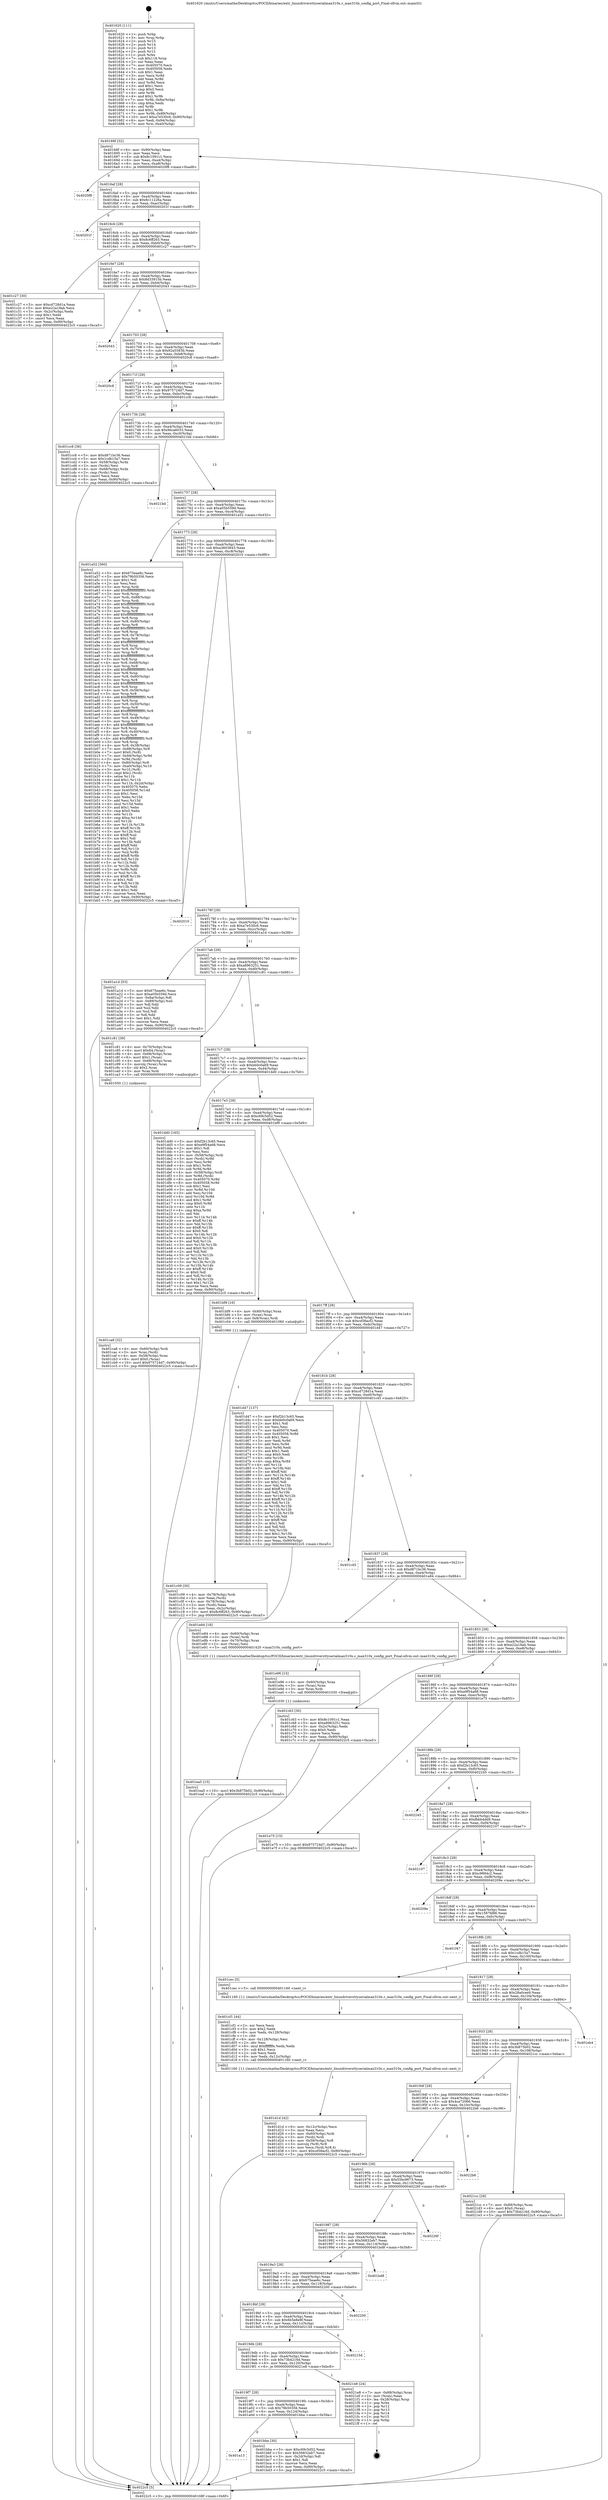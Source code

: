 digraph "0x401620" {
  label = "0x401620 (/mnt/c/Users/mathe/Desktop/tcc/POCII/binaries/extr_linuxdriversttyserialmax310x.c_max310x_config_port_Final-ollvm.out::main(0))"
  labelloc = "t"
  node[shape=record]

  Entry [label="",width=0.3,height=0.3,shape=circle,fillcolor=black,style=filled]
  "0x40168f" [label="{
     0x40168f [32]\l
     | [instrs]\l
     &nbsp;&nbsp;0x40168f \<+6\>: mov -0x90(%rbp),%eax\l
     &nbsp;&nbsp;0x401695 \<+2\>: mov %eax,%ecx\l
     &nbsp;&nbsp;0x401697 \<+6\>: sub $0x8c1091c1,%ecx\l
     &nbsp;&nbsp;0x40169d \<+6\>: mov %eax,-0xa4(%rbp)\l
     &nbsp;&nbsp;0x4016a3 \<+6\>: mov %ecx,-0xa8(%rbp)\l
     &nbsp;&nbsp;0x4016a9 \<+6\>: je 00000000004020f8 \<main+0xad8\>\l
  }"]
  "0x4020f8" [label="{
     0x4020f8\l
  }", style=dashed]
  "0x4016af" [label="{
     0x4016af [28]\l
     | [instrs]\l
     &nbsp;&nbsp;0x4016af \<+5\>: jmp 00000000004016b4 \<main+0x94\>\l
     &nbsp;&nbsp;0x4016b4 \<+6\>: mov -0xa4(%rbp),%eax\l
     &nbsp;&nbsp;0x4016ba \<+5\>: sub $0x8c11226a,%eax\l
     &nbsp;&nbsp;0x4016bf \<+6\>: mov %eax,-0xac(%rbp)\l
     &nbsp;&nbsp;0x4016c5 \<+6\>: je 000000000040201f \<main+0x9ff\>\l
  }"]
  Exit [label="",width=0.3,height=0.3,shape=circle,fillcolor=black,style=filled,peripheries=2]
  "0x40201f" [label="{
     0x40201f\l
  }", style=dashed]
  "0x4016cb" [label="{
     0x4016cb [28]\l
     | [instrs]\l
     &nbsp;&nbsp;0x4016cb \<+5\>: jmp 00000000004016d0 \<main+0xb0\>\l
     &nbsp;&nbsp;0x4016d0 \<+6\>: mov -0xa4(%rbp),%eax\l
     &nbsp;&nbsp;0x4016d6 \<+5\>: sub $0x8c6ff263,%eax\l
     &nbsp;&nbsp;0x4016db \<+6\>: mov %eax,-0xb0(%rbp)\l
     &nbsp;&nbsp;0x4016e1 \<+6\>: je 0000000000401c27 \<main+0x607\>\l
  }"]
  "0x401ea5" [label="{
     0x401ea5 [15]\l
     | [instrs]\l
     &nbsp;&nbsp;0x401ea5 \<+10\>: movl $0x3b875b02,-0x90(%rbp)\l
     &nbsp;&nbsp;0x401eaf \<+5\>: jmp 00000000004022c5 \<main+0xca5\>\l
  }"]
  "0x401c27" [label="{
     0x401c27 [30]\l
     | [instrs]\l
     &nbsp;&nbsp;0x401c27 \<+5\>: mov $0xcd728d1a,%eax\l
     &nbsp;&nbsp;0x401c2c \<+5\>: mov $0xe22a18ab,%ecx\l
     &nbsp;&nbsp;0x401c31 \<+3\>: mov -0x2c(%rbp),%edx\l
     &nbsp;&nbsp;0x401c34 \<+3\>: cmp $0x1,%edx\l
     &nbsp;&nbsp;0x401c37 \<+3\>: cmovl %ecx,%eax\l
     &nbsp;&nbsp;0x401c3a \<+6\>: mov %eax,-0x90(%rbp)\l
     &nbsp;&nbsp;0x401c40 \<+5\>: jmp 00000000004022c5 \<main+0xca5\>\l
  }"]
  "0x4016e7" [label="{
     0x4016e7 [28]\l
     | [instrs]\l
     &nbsp;&nbsp;0x4016e7 \<+5\>: jmp 00000000004016ec \<main+0xcc\>\l
     &nbsp;&nbsp;0x4016ec \<+6\>: mov -0xa4(%rbp),%eax\l
     &nbsp;&nbsp;0x4016f2 \<+5\>: sub $0x8d33915b,%eax\l
     &nbsp;&nbsp;0x4016f7 \<+6\>: mov %eax,-0xb4(%rbp)\l
     &nbsp;&nbsp;0x4016fd \<+6\>: je 0000000000402043 \<main+0xa23\>\l
  }"]
  "0x401e96" [label="{
     0x401e96 [15]\l
     | [instrs]\l
     &nbsp;&nbsp;0x401e96 \<+4\>: mov -0x60(%rbp),%rax\l
     &nbsp;&nbsp;0x401e9a \<+3\>: mov (%rax),%rax\l
     &nbsp;&nbsp;0x401e9d \<+3\>: mov %rax,%rdi\l
     &nbsp;&nbsp;0x401ea0 \<+5\>: call 0000000000401030 \<free@plt\>\l
     | [calls]\l
     &nbsp;&nbsp;0x401030 \{1\} (unknown)\l
  }"]
  "0x402043" [label="{
     0x402043\l
  }", style=dashed]
  "0x401703" [label="{
     0x401703 [28]\l
     | [instrs]\l
     &nbsp;&nbsp;0x401703 \<+5\>: jmp 0000000000401708 \<main+0xe8\>\l
     &nbsp;&nbsp;0x401708 \<+6\>: mov -0xa4(%rbp),%eax\l
     &nbsp;&nbsp;0x40170e \<+5\>: sub $0x92a5583b,%eax\l
     &nbsp;&nbsp;0x401713 \<+6\>: mov %eax,-0xb8(%rbp)\l
     &nbsp;&nbsp;0x401719 \<+6\>: je 00000000004020c8 \<main+0xaa8\>\l
  }"]
  "0x401d1d" [label="{
     0x401d1d [42]\l
     | [instrs]\l
     &nbsp;&nbsp;0x401d1d \<+6\>: mov -0x12c(%rbp),%ecx\l
     &nbsp;&nbsp;0x401d23 \<+3\>: imul %eax,%ecx\l
     &nbsp;&nbsp;0x401d26 \<+4\>: mov -0x60(%rbp),%rdi\l
     &nbsp;&nbsp;0x401d2a \<+3\>: mov (%rdi),%rdi\l
     &nbsp;&nbsp;0x401d2d \<+4\>: mov -0x58(%rbp),%r8\l
     &nbsp;&nbsp;0x401d31 \<+3\>: movslq (%r8),%r8\l
     &nbsp;&nbsp;0x401d34 \<+4\>: mov %ecx,(%rdi,%r8,4)\l
     &nbsp;&nbsp;0x401d38 \<+10\>: movl $0xcd58acf2,-0x90(%rbp)\l
     &nbsp;&nbsp;0x401d42 \<+5\>: jmp 00000000004022c5 \<main+0xca5\>\l
  }"]
  "0x4020c8" [label="{
     0x4020c8\l
  }", style=dashed]
  "0x40171f" [label="{
     0x40171f [28]\l
     | [instrs]\l
     &nbsp;&nbsp;0x40171f \<+5\>: jmp 0000000000401724 \<main+0x104\>\l
     &nbsp;&nbsp;0x401724 \<+6\>: mov -0xa4(%rbp),%eax\l
     &nbsp;&nbsp;0x40172a \<+5\>: sub $0x975724d7,%eax\l
     &nbsp;&nbsp;0x40172f \<+6\>: mov %eax,-0xbc(%rbp)\l
     &nbsp;&nbsp;0x401735 \<+6\>: je 0000000000401cc8 \<main+0x6a8\>\l
  }"]
  "0x401cf1" [label="{
     0x401cf1 [44]\l
     | [instrs]\l
     &nbsp;&nbsp;0x401cf1 \<+2\>: xor %ecx,%ecx\l
     &nbsp;&nbsp;0x401cf3 \<+5\>: mov $0x2,%edx\l
     &nbsp;&nbsp;0x401cf8 \<+6\>: mov %edx,-0x128(%rbp)\l
     &nbsp;&nbsp;0x401cfe \<+1\>: cltd\l
     &nbsp;&nbsp;0x401cff \<+6\>: mov -0x128(%rbp),%esi\l
     &nbsp;&nbsp;0x401d05 \<+2\>: idiv %esi\l
     &nbsp;&nbsp;0x401d07 \<+6\>: imul $0xfffffffe,%edx,%edx\l
     &nbsp;&nbsp;0x401d0d \<+3\>: sub $0x1,%ecx\l
     &nbsp;&nbsp;0x401d10 \<+2\>: sub %ecx,%edx\l
     &nbsp;&nbsp;0x401d12 \<+6\>: mov %edx,-0x12c(%rbp)\l
     &nbsp;&nbsp;0x401d18 \<+5\>: call 0000000000401160 \<next_i\>\l
     | [calls]\l
     &nbsp;&nbsp;0x401160 \{1\} (/mnt/c/Users/mathe/Desktop/tcc/POCII/binaries/extr_linuxdriversttyserialmax310x.c_max310x_config_port_Final-ollvm.out::next_i)\l
  }"]
  "0x401cc8" [label="{
     0x401cc8 [36]\l
     | [instrs]\l
     &nbsp;&nbsp;0x401cc8 \<+5\>: mov $0xd871bc36,%eax\l
     &nbsp;&nbsp;0x401ccd \<+5\>: mov $0x1cdb15a7,%ecx\l
     &nbsp;&nbsp;0x401cd2 \<+4\>: mov -0x58(%rbp),%rdx\l
     &nbsp;&nbsp;0x401cd6 \<+2\>: mov (%rdx),%esi\l
     &nbsp;&nbsp;0x401cd8 \<+4\>: mov -0x68(%rbp),%rdx\l
     &nbsp;&nbsp;0x401cdc \<+2\>: cmp (%rdx),%esi\l
     &nbsp;&nbsp;0x401cde \<+3\>: cmovl %ecx,%eax\l
     &nbsp;&nbsp;0x401ce1 \<+6\>: mov %eax,-0x90(%rbp)\l
     &nbsp;&nbsp;0x401ce7 \<+5\>: jmp 00000000004022c5 \<main+0xca5\>\l
  }"]
  "0x40173b" [label="{
     0x40173b [28]\l
     | [instrs]\l
     &nbsp;&nbsp;0x40173b \<+5\>: jmp 0000000000401740 \<main+0x120\>\l
     &nbsp;&nbsp;0x401740 \<+6\>: mov -0xa4(%rbp),%eax\l
     &nbsp;&nbsp;0x401746 \<+5\>: sub $0x9dca6033,%eax\l
     &nbsp;&nbsp;0x40174b \<+6\>: mov %eax,-0xc0(%rbp)\l
     &nbsp;&nbsp;0x401751 \<+6\>: je 00000000004021bd \<main+0xb9d\>\l
  }"]
  "0x401ca8" [label="{
     0x401ca8 [32]\l
     | [instrs]\l
     &nbsp;&nbsp;0x401ca8 \<+4\>: mov -0x60(%rbp),%rdi\l
     &nbsp;&nbsp;0x401cac \<+3\>: mov %rax,(%rdi)\l
     &nbsp;&nbsp;0x401caf \<+4\>: mov -0x58(%rbp),%rax\l
     &nbsp;&nbsp;0x401cb3 \<+6\>: movl $0x0,(%rax)\l
     &nbsp;&nbsp;0x401cb9 \<+10\>: movl $0x975724d7,-0x90(%rbp)\l
     &nbsp;&nbsp;0x401cc3 \<+5\>: jmp 00000000004022c5 \<main+0xca5\>\l
  }"]
  "0x4021bd" [label="{
     0x4021bd\l
  }", style=dashed]
  "0x401757" [label="{
     0x401757 [28]\l
     | [instrs]\l
     &nbsp;&nbsp;0x401757 \<+5\>: jmp 000000000040175c \<main+0x13c\>\l
     &nbsp;&nbsp;0x40175c \<+6\>: mov -0xa4(%rbp),%eax\l
     &nbsp;&nbsp;0x401762 \<+5\>: sub $0xa05b559d,%eax\l
     &nbsp;&nbsp;0x401767 \<+6\>: mov %eax,-0xc4(%rbp)\l
     &nbsp;&nbsp;0x40176d \<+6\>: je 0000000000401a52 \<main+0x432\>\l
  }"]
  "0x401c09" [label="{
     0x401c09 [30]\l
     | [instrs]\l
     &nbsp;&nbsp;0x401c09 \<+4\>: mov -0x78(%rbp),%rdi\l
     &nbsp;&nbsp;0x401c0d \<+2\>: mov %eax,(%rdi)\l
     &nbsp;&nbsp;0x401c0f \<+4\>: mov -0x78(%rbp),%rdi\l
     &nbsp;&nbsp;0x401c13 \<+2\>: mov (%rdi),%eax\l
     &nbsp;&nbsp;0x401c15 \<+3\>: mov %eax,-0x2c(%rbp)\l
     &nbsp;&nbsp;0x401c18 \<+10\>: movl $0x8c6ff263,-0x90(%rbp)\l
     &nbsp;&nbsp;0x401c22 \<+5\>: jmp 00000000004022c5 \<main+0xca5\>\l
  }"]
  "0x401a52" [label="{
     0x401a52 [360]\l
     | [instrs]\l
     &nbsp;&nbsp;0x401a52 \<+5\>: mov $0x675eae6c,%eax\l
     &nbsp;&nbsp;0x401a57 \<+5\>: mov $0x79b50356,%ecx\l
     &nbsp;&nbsp;0x401a5c \<+2\>: mov $0x1,%dl\l
     &nbsp;&nbsp;0x401a5e \<+2\>: xor %esi,%esi\l
     &nbsp;&nbsp;0x401a60 \<+3\>: mov %rsp,%rdi\l
     &nbsp;&nbsp;0x401a63 \<+4\>: add $0xfffffffffffffff0,%rdi\l
     &nbsp;&nbsp;0x401a67 \<+3\>: mov %rdi,%rsp\l
     &nbsp;&nbsp;0x401a6a \<+7\>: mov %rdi,-0x88(%rbp)\l
     &nbsp;&nbsp;0x401a71 \<+3\>: mov %rsp,%rdi\l
     &nbsp;&nbsp;0x401a74 \<+4\>: add $0xfffffffffffffff0,%rdi\l
     &nbsp;&nbsp;0x401a78 \<+3\>: mov %rdi,%rsp\l
     &nbsp;&nbsp;0x401a7b \<+3\>: mov %rsp,%r8\l
     &nbsp;&nbsp;0x401a7e \<+4\>: add $0xfffffffffffffff0,%r8\l
     &nbsp;&nbsp;0x401a82 \<+3\>: mov %r8,%rsp\l
     &nbsp;&nbsp;0x401a85 \<+4\>: mov %r8,-0x80(%rbp)\l
     &nbsp;&nbsp;0x401a89 \<+3\>: mov %rsp,%r8\l
     &nbsp;&nbsp;0x401a8c \<+4\>: add $0xfffffffffffffff0,%r8\l
     &nbsp;&nbsp;0x401a90 \<+3\>: mov %r8,%rsp\l
     &nbsp;&nbsp;0x401a93 \<+4\>: mov %r8,-0x78(%rbp)\l
     &nbsp;&nbsp;0x401a97 \<+3\>: mov %rsp,%r8\l
     &nbsp;&nbsp;0x401a9a \<+4\>: add $0xfffffffffffffff0,%r8\l
     &nbsp;&nbsp;0x401a9e \<+3\>: mov %r8,%rsp\l
     &nbsp;&nbsp;0x401aa1 \<+4\>: mov %r8,-0x70(%rbp)\l
     &nbsp;&nbsp;0x401aa5 \<+3\>: mov %rsp,%r8\l
     &nbsp;&nbsp;0x401aa8 \<+4\>: add $0xfffffffffffffff0,%r8\l
     &nbsp;&nbsp;0x401aac \<+3\>: mov %r8,%rsp\l
     &nbsp;&nbsp;0x401aaf \<+4\>: mov %r8,-0x68(%rbp)\l
     &nbsp;&nbsp;0x401ab3 \<+3\>: mov %rsp,%r8\l
     &nbsp;&nbsp;0x401ab6 \<+4\>: add $0xfffffffffffffff0,%r8\l
     &nbsp;&nbsp;0x401aba \<+3\>: mov %r8,%rsp\l
     &nbsp;&nbsp;0x401abd \<+4\>: mov %r8,-0x60(%rbp)\l
     &nbsp;&nbsp;0x401ac1 \<+3\>: mov %rsp,%r8\l
     &nbsp;&nbsp;0x401ac4 \<+4\>: add $0xfffffffffffffff0,%r8\l
     &nbsp;&nbsp;0x401ac8 \<+3\>: mov %r8,%rsp\l
     &nbsp;&nbsp;0x401acb \<+4\>: mov %r8,-0x58(%rbp)\l
     &nbsp;&nbsp;0x401acf \<+3\>: mov %rsp,%r8\l
     &nbsp;&nbsp;0x401ad2 \<+4\>: add $0xfffffffffffffff0,%r8\l
     &nbsp;&nbsp;0x401ad6 \<+3\>: mov %r8,%rsp\l
     &nbsp;&nbsp;0x401ad9 \<+4\>: mov %r8,-0x50(%rbp)\l
     &nbsp;&nbsp;0x401add \<+3\>: mov %rsp,%r8\l
     &nbsp;&nbsp;0x401ae0 \<+4\>: add $0xfffffffffffffff0,%r8\l
     &nbsp;&nbsp;0x401ae4 \<+3\>: mov %r8,%rsp\l
     &nbsp;&nbsp;0x401ae7 \<+4\>: mov %r8,-0x48(%rbp)\l
     &nbsp;&nbsp;0x401aeb \<+3\>: mov %rsp,%r8\l
     &nbsp;&nbsp;0x401aee \<+4\>: add $0xfffffffffffffff0,%r8\l
     &nbsp;&nbsp;0x401af2 \<+3\>: mov %r8,%rsp\l
     &nbsp;&nbsp;0x401af5 \<+4\>: mov %r8,-0x40(%rbp)\l
     &nbsp;&nbsp;0x401af9 \<+3\>: mov %rsp,%r8\l
     &nbsp;&nbsp;0x401afc \<+4\>: add $0xfffffffffffffff0,%r8\l
     &nbsp;&nbsp;0x401b00 \<+3\>: mov %r8,%rsp\l
     &nbsp;&nbsp;0x401b03 \<+4\>: mov %r8,-0x38(%rbp)\l
     &nbsp;&nbsp;0x401b07 \<+7\>: mov -0x88(%rbp),%r8\l
     &nbsp;&nbsp;0x401b0e \<+7\>: movl $0x0,(%r8)\l
     &nbsp;&nbsp;0x401b15 \<+7\>: mov -0x94(%rbp),%r9d\l
     &nbsp;&nbsp;0x401b1c \<+3\>: mov %r9d,(%rdi)\l
     &nbsp;&nbsp;0x401b1f \<+4\>: mov -0x80(%rbp),%r8\l
     &nbsp;&nbsp;0x401b23 \<+7\>: mov -0xa0(%rbp),%r10\l
     &nbsp;&nbsp;0x401b2a \<+3\>: mov %r10,(%r8)\l
     &nbsp;&nbsp;0x401b2d \<+3\>: cmpl $0x2,(%rdi)\l
     &nbsp;&nbsp;0x401b30 \<+4\>: setne %r11b\l
     &nbsp;&nbsp;0x401b34 \<+4\>: and $0x1,%r11b\l
     &nbsp;&nbsp;0x401b38 \<+4\>: mov %r11b,-0x2d(%rbp)\l
     &nbsp;&nbsp;0x401b3c \<+7\>: mov 0x405070,%ebx\l
     &nbsp;&nbsp;0x401b43 \<+8\>: mov 0x405058,%r14d\l
     &nbsp;&nbsp;0x401b4b \<+3\>: sub $0x1,%esi\l
     &nbsp;&nbsp;0x401b4e \<+3\>: mov %ebx,%r15d\l
     &nbsp;&nbsp;0x401b51 \<+3\>: add %esi,%r15d\l
     &nbsp;&nbsp;0x401b54 \<+4\>: imul %r15d,%ebx\l
     &nbsp;&nbsp;0x401b58 \<+3\>: and $0x1,%ebx\l
     &nbsp;&nbsp;0x401b5b \<+3\>: cmp $0x0,%ebx\l
     &nbsp;&nbsp;0x401b5e \<+4\>: sete %r11b\l
     &nbsp;&nbsp;0x401b62 \<+4\>: cmp $0xa,%r14d\l
     &nbsp;&nbsp;0x401b66 \<+4\>: setl %r12b\l
     &nbsp;&nbsp;0x401b6a \<+3\>: mov %r11b,%r13b\l
     &nbsp;&nbsp;0x401b6d \<+4\>: xor $0xff,%r13b\l
     &nbsp;&nbsp;0x401b71 \<+3\>: mov %r12b,%sil\l
     &nbsp;&nbsp;0x401b74 \<+4\>: xor $0xff,%sil\l
     &nbsp;&nbsp;0x401b78 \<+3\>: xor $0x1,%dl\l
     &nbsp;&nbsp;0x401b7b \<+3\>: mov %r13b,%dil\l
     &nbsp;&nbsp;0x401b7e \<+4\>: and $0xff,%dil\l
     &nbsp;&nbsp;0x401b82 \<+3\>: and %dl,%r11b\l
     &nbsp;&nbsp;0x401b85 \<+3\>: mov %sil,%r8b\l
     &nbsp;&nbsp;0x401b88 \<+4\>: and $0xff,%r8b\l
     &nbsp;&nbsp;0x401b8c \<+3\>: and %dl,%r12b\l
     &nbsp;&nbsp;0x401b8f \<+3\>: or %r11b,%dil\l
     &nbsp;&nbsp;0x401b92 \<+3\>: or %r12b,%r8b\l
     &nbsp;&nbsp;0x401b95 \<+3\>: xor %r8b,%dil\l
     &nbsp;&nbsp;0x401b98 \<+3\>: or %sil,%r13b\l
     &nbsp;&nbsp;0x401b9b \<+4\>: xor $0xff,%r13b\l
     &nbsp;&nbsp;0x401b9f \<+3\>: or $0x1,%dl\l
     &nbsp;&nbsp;0x401ba2 \<+3\>: and %dl,%r13b\l
     &nbsp;&nbsp;0x401ba5 \<+3\>: or %r13b,%dil\l
     &nbsp;&nbsp;0x401ba8 \<+4\>: test $0x1,%dil\l
     &nbsp;&nbsp;0x401bac \<+3\>: cmovne %ecx,%eax\l
     &nbsp;&nbsp;0x401baf \<+6\>: mov %eax,-0x90(%rbp)\l
     &nbsp;&nbsp;0x401bb5 \<+5\>: jmp 00000000004022c5 \<main+0xca5\>\l
  }"]
  "0x401773" [label="{
     0x401773 [28]\l
     | [instrs]\l
     &nbsp;&nbsp;0x401773 \<+5\>: jmp 0000000000401778 \<main+0x158\>\l
     &nbsp;&nbsp;0x401778 \<+6\>: mov -0xa4(%rbp),%eax\l
     &nbsp;&nbsp;0x40177e \<+5\>: sub $0xa3603843,%eax\l
     &nbsp;&nbsp;0x401783 \<+6\>: mov %eax,-0xc8(%rbp)\l
     &nbsp;&nbsp;0x401789 \<+6\>: je 0000000000402010 \<main+0x9f0\>\l
  }"]
  "0x401a13" [label="{
     0x401a13\l
  }", style=dashed]
  "0x402010" [label="{
     0x402010\l
  }", style=dashed]
  "0x40178f" [label="{
     0x40178f [28]\l
     | [instrs]\l
     &nbsp;&nbsp;0x40178f \<+5\>: jmp 0000000000401794 \<main+0x174\>\l
     &nbsp;&nbsp;0x401794 \<+6\>: mov -0xa4(%rbp),%eax\l
     &nbsp;&nbsp;0x40179a \<+5\>: sub $0xa7e530c6,%eax\l
     &nbsp;&nbsp;0x40179f \<+6\>: mov %eax,-0xcc(%rbp)\l
     &nbsp;&nbsp;0x4017a5 \<+6\>: je 0000000000401a1d \<main+0x3fd\>\l
  }"]
  "0x401bba" [label="{
     0x401bba [30]\l
     | [instrs]\l
     &nbsp;&nbsp;0x401bba \<+5\>: mov $0xc69c5d52,%eax\l
     &nbsp;&nbsp;0x401bbf \<+5\>: mov $0x56832eb7,%ecx\l
     &nbsp;&nbsp;0x401bc4 \<+3\>: mov -0x2d(%rbp),%dl\l
     &nbsp;&nbsp;0x401bc7 \<+3\>: test $0x1,%dl\l
     &nbsp;&nbsp;0x401bca \<+3\>: cmovne %ecx,%eax\l
     &nbsp;&nbsp;0x401bcd \<+6\>: mov %eax,-0x90(%rbp)\l
     &nbsp;&nbsp;0x401bd3 \<+5\>: jmp 00000000004022c5 \<main+0xca5\>\l
  }"]
  "0x401a1d" [label="{
     0x401a1d [53]\l
     | [instrs]\l
     &nbsp;&nbsp;0x401a1d \<+5\>: mov $0x675eae6c,%eax\l
     &nbsp;&nbsp;0x401a22 \<+5\>: mov $0xa05b559d,%ecx\l
     &nbsp;&nbsp;0x401a27 \<+6\>: mov -0x8a(%rbp),%dl\l
     &nbsp;&nbsp;0x401a2d \<+7\>: mov -0x89(%rbp),%sil\l
     &nbsp;&nbsp;0x401a34 \<+3\>: mov %dl,%dil\l
     &nbsp;&nbsp;0x401a37 \<+3\>: and %sil,%dil\l
     &nbsp;&nbsp;0x401a3a \<+3\>: xor %sil,%dl\l
     &nbsp;&nbsp;0x401a3d \<+3\>: or %dl,%dil\l
     &nbsp;&nbsp;0x401a40 \<+4\>: test $0x1,%dil\l
     &nbsp;&nbsp;0x401a44 \<+3\>: cmovne %ecx,%eax\l
     &nbsp;&nbsp;0x401a47 \<+6\>: mov %eax,-0x90(%rbp)\l
     &nbsp;&nbsp;0x401a4d \<+5\>: jmp 00000000004022c5 \<main+0xca5\>\l
  }"]
  "0x4017ab" [label="{
     0x4017ab [28]\l
     | [instrs]\l
     &nbsp;&nbsp;0x4017ab \<+5\>: jmp 00000000004017b0 \<main+0x190\>\l
     &nbsp;&nbsp;0x4017b0 \<+6\>: mov -0xa4(%rbp),%eax\l
     &nbsp;&nbsp;0x4017b6 \<+5\>: sub $0xa8963251,%eax\l
     &nbsp;&nbsp;0x4017bb \<+6\>: mov %eax,-0xd0(%rbp)\l
     &nbsp;&nbsp;0x4017c1 \<+6\>: je 0000000000401c81 \<main+0x661\>\l
  }"]
  "0x4022c5" [label="{
     0x4022c5 [5]\l
     | [instrs]\l
     &nbsp;&nbsp;0x4022c5 \<+5\>: jmp 000000000040168f \<main+0x6f\>\l
  }"]
  "0x401620" [label="{
     0x401620 [111]\l
     | [instrs]\l
     &nbsp;&nbsp;0x401620 \<+1\>: push %rbp\l
     &nbsp;&nbsp;0x401621 \<+3\>: mov %rsp,%rbp\l
     &nbsp;&nbsp;0x401624 \<+2\>: push %r15\l
     &nbsp;&nbsp;0x401626 \<+2\>: push %r14\l
     &nbsp;&nbsp;0x401628 \<+2\>: push %r13\l
     &nbsp;&nbsp;0x40162a \<+2\>: push %r12\l
     &nbsp;&nbsp;0x40162c \<+1\>: push %rbx\l
     &nbsp;&nbsp;0x40162d \<+7\>: sub $0x118,%rsp\l
     &nbsp;&nbsp;0x401634 \<+2\>: xor %eax,%eax\l
     &nbsp;&nbsp;0x401636 \<+7\>: mov 0x405070,%ecx\l
     &nbsp;&nbsp;0x40163d \<+7\>: mov 0x405058,%edx\l
     &nbsp;&nbsp;0x401644 \<+3\>: sub $0x1,%eax\l
     &nbsp;&nbsp;0x401647 \<+3\>: mov %ecx,%r8d\l
     &nbsp;&nbsp;0x40164a \<+3\>: add %eax,%r8d\l
     &nbsp;&nbsp;0x40164d \<+4\>: imul %r8d,%ecx\l
     &nbsp;&nbsp;0x401651 \<+3\>: and $0x1,%ecx\l
     &nbsp;&nbsp;0x401654 \<+3\>: cmp $0x0,%ecx\l
     &nbsp;&nbsp;0x401657 \<+4\>: sete %r9b\l
     &nbsp;&nbsp;0x40165b \<+4\>: and $0x1,%r9b\l
     &nbsp;&nbsp;0x40165f \<+7\>: mov %r9b,-0x8a(%rbp)\l
     &nbsp;&nbsp;0x401666 \<+3\>: cmp $0xa,%edx\l
     &nbsp;&nbsp;0x401669 \<+4\>: setl %r9b\l
     &nbsp;&nbsp;0x40166d \<+4\>: and $0x1,%r9b\l
     &nbsp;&nbsp;0x401671 \<+7\>: mov %r9b,-0x89(%rbp)\l
     &nbsp;&nbsp;0x401678 \<+10\>: movl $0xa7e530c6,-0x90(%rbp)\l
     &nbsp;&nbsp;0x401682 \<+6\>: mov %edi,-0x94(%rbp)\l
     &nbsp;&nbsp;0x401688 \<+7\>: mov %rsi,-0xa0(%rbp)\l
  }"]
  "0x4019f7" [label="{
     0x4019f7 [28]\l
     | [instrs]\l
     &nbsp;&nbsp;0x4019f7 \<+5\>: jmp 00000000004019fc \<main+0x3dc\>\l
     &nbsp;&nbsp;0x4019fc \<+6\>: mov -0xa4(%rbp),%eax\l
     &nbsp;&nbsp;0x401a02 \<+5\>: sub $0x79b50356,%eax\l
     &nbsp;&nbsp;0x401a07 \<+6\>: mov %eax,-0x124(%rbp)\l
     &nbsp;&nbsp;0x401a0d \<+6\>: je 0000000000401bba \<main+0x59a\>\l
  }"]
  "0x4021e8" [label="{
     0x4021e8 [24]\l
     | [instrs]\l
     &nbsp;&nbsp;0x4021e8 \<+7\>: mov -0x88(%rbp),%rax\l
     &nbsp;&nbsp;0x4021ef \<+2\>: mov (%rax),%eax\l
     &nbsp;&nbsp;0x4021f1 \<+4\>: lea -0x28(%rbp),%rsp\l
     &nbsp;&nbsp;0x4021f5 \<+1\>: pop %rbx\l
     &nbsp;&nbsp;0x4021f6 \<+2\>: pop %r12\l
     &nbsp;&nbsp;0x4021f8 \<+2\>: pop %r13\l
     &nbsp;&nbsp;0x4021fa \<+2\>: pop %r14\l
     &nbsp;&nbsp;0x4021fc \<+2\>: pop %r15\l
     &nbsp;&nbsp;0x4021fe \<+1\>: pop %rbp\l
     &nbsp;&nbsp;0x4021ff \<+1\>: ret\l
  }"]
  "0x401c81" [label="{
     0x401c81 [39]\l
     | [instrs]\l
     &nbsp;&nbsp;0x401c81 \<+4\>: mov -0x70(%rbp),%rax\l
     &nbsp;&nbsp;0x401c85 \<+6\>: movl $0x64,(%rax)\l
     &nbsp;&nbsp;0x401c8b \<+4\>: mov -0x68(%rbp),%rax\l
     &nbsp;&nbsp;0x401c8f \<+6\>: movl $0x1,(%rax)\l
     &nbsp;&nbsp;0x401c95 \<+4\>: mov -0x68(%rbp),%rax\l
     &nbsp;&nbsp;0x401c99 \<+3\>: movslq (%rax),%rax\l
     &nbsp;&nbsp;0x401c9c \<+4\>: shl $0x2,%rax\l
     &nbsp;&nbsp;0x401ca0 \<+3\>: mov %rax,%rdi\l
     &nbsp;&nbsp;0x401ca3 \<+5\>: call 0000000000401050 \<malloc@plt\>\l
     | [calls]\l
     &nbsp;&nbsp;0x401050 \{1\} (unknown)\l
  }"]
  "0x4017c7" [label="{
     0x4017c7 [28]\l
     | [instrs]\l
     &nbsp;&nbsp;0x4017c7 \<+5\>: jmp 00000000004017cc \<main+0x1ac\>\l
     &nbsp;&nbsp;0x4017cc \<+6\>: mov -0xa4(%rbp),%eax\l
     &nbsp;&nbsp;0x4017d2 \<+5\>: sub $0xbb0c0a69,%eax\l
     &nbsp;&nbsp;0x4017d7 \<+6\>: mov %eax,-0xd4(%rbp)\l
     &nbsp;&nbsp;0x4017dd \<+6\>: je 0000000000401dd0 \<main+0x7b0\>\l
  }"]
  "0x4019db" [label="{
     0x4019db [28]\l
     | [instrs]\l
     &nbsp;&nbsp;0x4019db \<+5\>: jmp 00000000004019e0 \<main+0x3c0\>\l
     &nbsp;&nbsp;0x4019e0 \<+6\>: mov -0xa4(%rbp),%eax\l
     &nbsp;&nbsp;0x4019e6 \<+5\>: sub $0x73b4216d,%eax\l
     &nbsp;&nbsp;0x4019eb \<+6\>: mov %eax,-0x120(%rbp)\l
     &nbsp;&nbsp;0x4019f1 \<+6\>: je 00000000004021e8 \<main+0xbc8\>\l
  }"]
  "0x401dd0" [label="{
     0x401dd0 [165]\l
     | [instrs]\l
     &nbsp;&nbsp;0x401dd0 \<+5\>: mov $0xf2b13c65,%eax\l
     &nbsp;&nbsp;0x401dd5 \<+5\>: mov $0xe9f54a68,%ecx\l
     &nbsp;&nbsp;0x401dda \<+2\>: mov $0x1,%dl\l
     &nbsp;&nbsp;0x401ddc \<+2\>: xor %esi,%esi\l
     &nbsp;&nbsp;0x401dde \<+4\>: mov -0x58(%rbp),%rdi\l
     &nbsp;&nbsp;0x401de2 \<+3\>: mov (%rdi),%r8d\l
     &nbsp;&nbsp;0x401de5 \<+3\>: mov %esi,%r9d\l
     &nbsp;&nbsp;0x401de8 \<+4\>: sub $0x1,%r9d\l
     &nbsp;&nbsp;0x401dec \<+3\>: sub %r9d,%r8d\l
     &nbsp;&nbsp;0x401def \<+4\>: mov -0x58(%rbp),%rdi\l
     &nbsp;&nbsp;0x401df3 \<+3\>: mov %r8d,(%rdi)\l
     &nbsp;&nbsp;0x401df6 \<+8\>: mov 0x405070,%r8d\l
     &nbsp;&nbsp;0x401dfe \<+8\>: mov 0x405058,%r9d\l
     &nbsp;&nbsp;0x401e06 \<+3\>: sub $0x1,%esi\l
     &nbsp;&nbsp;0x401e09 \<+3\>: mov %r8d,%r10d\l
     &nbsp;&nbsp;0x401e0c \<+3\>: add %esi,%r10d\l
     &nbsp;&nbsp;0x401e0f \<+4\>: imul %r10d,%r8d\l
     &nbsp;&nbsp;0x401e13 \<+4\>: and $0x1,%r8d\l
     &nbsp;&nbsp;0x401e17 \<+4\>: cmp $0x0,%r8d\l
     &nbsp;&nbsp;0x401e1b \<+4\>: sete %r11b\l
     &nbsp;&nbsp;0x401e1f \<+4\>: cmp $0xa,%r9d\l
     &nbsp;&nbsp;0x401e23 \<+3\>: setl %bl\l
     &nbsp;&nbsp;0x401e26 \<+3\>: mov %r11b,%r14b\l
     &nbsp;&nbsp;0x401e29 \<+4\>: xor $0xff,%r14b\l
     &nbsp;&nbsp;0x401e2d \<+3\>: mov %bl,%r15b\l
     &nbsp;&nbsp;0x401e30 \<+4\>: xor $0xff,%r15b\l
     &nbsp;&nbsp;0x401e34 \<+3\>: xor $0x0,%dl\l
     &nbsp;&nbsp;0x401e37 \<+3\>: mov %r14b,%r12b\l
     &nbsp;&nbsp;0x401e3a \<+4\>: and $0x0,%r12b\l
     &nbsp;&nbsp;0x401e3e \<+3\>: and %dl,%r11b\l
     &nbsp;&nbsp;0x401e41 \<+3\>: mov %r15b,%r13b\l
     &nbsp;&nbsp;0x401e44 \<+4\>: and $0x0,%r13b\l
     &nbsp;&nbsp;0x401e48 \<+2\>: and %dl,%bl\l
     &nbsp;&nbsp;0x401e4a \<+3\>: or %r11b,%r12b\l
     &nbsp;&nbsp;0x401e4d \<+3\>: or %bl,%r13b\l
     &nbsp;&nbsp;0x401e50 \<+3\>: xor %r13b,%r12b\l
     &nbsp;&nbsp;0x401e53 \<+3\>: or %r15b,%r14b\l
     &nbsp;&nbsp;0x401e56 \<+4\>: xor $0xff,%r14b\l
     &nbsp;&nbsp;0x401e5a \<+3\>: or $0x0,%dl\l
     &nbsp;&nbsp;0x401e5d \<+3\>: and %dl,%r14b\l
     &nbsp;&nbsp;0x401e60 \<+3\>: or %r14b,%r12b\l
     &nbsp;&nbsp;0x401e63 \<+4\>: test $0x1,%r12b\l
     &nbsp;&nbsp;0x401e67 \<+3\>: cmovne %ecx,%eax\l
     &nbsp;&nbsp;0x401e6a \<+6\>: mov %eax,-0x90(%rbp)\l
     &nbsp;&nbsp;0x401e70 \<+5\>: jmp 00000000004022c5 \<main+0xca5\>\l
  }"]
  "0x4017e3" [label="{
     0x4017e3 [28]\l
     | [instrs]\l
     &nbsp;&nbsp;0x4017e3 \<+5\>: jmp 00000000004017e8 \<main+0x1c8\>\l
     &nbsp;&nbsp;0x4017e8 \<+6\>: mov -0xa4(%rbp),%eax\l
     &nbsp;&nbsp;0x4017ee \<+5\>: sub $0xc69c5d52,%eax\l
     &nbsp;&nbsp;0x4017f3 \<+6\>: mov %eax,-0xd8(%rbp)\l
     &nbsp;&nbsp;0x4017f9 \<+6\>: je 0000000000401bf9 \<main+0x5d9\>\l
  }"]
  "0x40215d" [label="{
     0x40215d\l
  }", style=dashed]
  "0x401bf9" [label="{
     0x401bf9 [16]\l
     | [instrs]\l
     &nbsp;&nbsp;0x401bf9 \<+4\>: mov -0x80(%rbp),%rax\l
     &nbsp;&nbsp;0x401bfd \<+3\>: mov (%rax),%rax\l
     &nbsp;&nbsp;0x401c00 \<+4\>: mov 0x8(%rax),%rdi\l
     &nbsp;&nbsp;0x401c04 \<+5\>: call 0000000000401060 \<atoi@plt\>\l
     | [calls]\l
     &nbsp;&nbsp;0x401060 \{1\} (unknown)\l
  }"]
  "0x4017ff" [label="{
     0x4017ff [28]\l
     | [instrs]\l
     &nbsp;&nbsp;0x4017ff \<+5\>: jmp 0000000000401804 \<main+0x1e4\>\l
     &nbsp;&nbsp;0x401804 \<+6\>: mov -0xa4(%rbp),%eax\l
     &nbsp;&nbsp;0x40180a \<+5\>: sub $0xcd58acf2,%eax\l
     &nbsp;&nbsp;0x40180f \<+6\>: mov %eax,-0xdc(%rbp)\l
     &nbsp;&nbsp;0x401815 \<+6\>: je 0000000000401d47 \<main+0x727\>\l
  }"]
  "0x4019bf" [label="{
     0x4019bf [28]\l
     | [instrs]\l
     &nbsp;&nbsp;0x4019bf \<+5\>: jmp 00000000004019c4 \<main+0x3a4\>\l
     &nbsp;&nbsp;0x4019c4 \<+6\>: mov -0xa4(%rbp),%eax\l
     &nbsp;&nbsp;0x4019ca \<+5\>: sub $0x6b5e8e9f,%eax\l
     &nbsp;&nbsp;0x4019cf \<+6\>: mov %eax,-0x11c(%rbp)\l
     &nbsp;&nbsp;0x4019d5 \<+6\>: je 000000000040215d \<main+0xb3d\>\l
  }"]
  "0x401d47" [label="{
     0x401d47 [137]\l
     | [instrs]\l
     &nbsp;&nbsp;0x401d47 \<+5\>: mov $0xf2b13c65,%eax\l
     &nbsp;&nbsp;0x401d4c \<+5\>: mov $0xbb0c0a69,%ecx\l
     &nbsp;&nbsp;0x401d51 \<+2\>: mov $0x1,%dl\l
     &nbsp;&nbsp;0x401d53 \<+2\>: xor %esi,%esi\l
     &nbsp;&nbsp;0x401d55 \<+7\>: mov 0x405070,%edi\l
     &nbsp;&nbsp;0x401d5c \<+8\>: mov 0x405058,%r8d\l
     &nbsp;&nbsp;0x401d64 \<+3\>: sub $0x1,%esi\l
     &nbsp;&nbsp;0x401d67 \<+3\>: mov %edi,%r9d\l
     &nbsp;&nbsp;0x401d6a \<+3\>: add %esi,%r9d\l
     &nbsp;&nbsp;0x401d6d \<+4\>: imul %r9d,%edi\l
     &nbsp;&nbsp;0x401d71 \<+3\>: and $0x1,%edi\l
     &nbsp;&nbsp;0x401d74 \<+3\>: cmp $0x0,%edi\l
     &nbsp;&nbsp;0x401d77 \<+4\>: sete %r10b\l
     &nbsp;&nbsp;0x401d7b \<+4\>: cmp $0xa,%r8d\l
     &nbsp;&nbsp;0x401d7f \<+4\>: setl %r11b\l
     &nbsp;&nbsp;0x401d83 \<+3\>: mov %r10b,%bl\l
     &nbsp;&nbsp;0x401d86 \<+3\>: xor $0xff,%bl\l
     &nbsp;&nbsp;0x401d89 \<+3\>: mov %r11b,%r14b\l
     &nbsp;&nbsp;0x401d8c \<+4\>: xor $0xff,%r14b\l
     &nbsp;&nbsp;0x401d90 \<+3\>: xor $0x1,%dl\l
     &nbsp;&nbsp;0x401d93 \<+3\>: mov %bl,%r15b\l
     &nbsp;&nbsp;0x401d96 \<+4\>: and $0xff,%r15b\l
     &nbsp;&nbsp;0x401d9a \<+3\>: and %dl,%r10b\l
     &nbsp;&nbsp;0x401d9d \<+3\>: mov %r14b,%r12b\l
     &nbsp;&nbsp;0x401da0 \<+4\>: and $0xff,%r12b\l
     &nbsp;&nbsp;0x401da4 \<+3\>: and %dl,%r11b\l
     &nbsp;&nbsp;0x401da7 \<+3\>: or %r10b,%r15b\l
     &nbsp;&nbsp;0x401daa \<+3\>: or %r11b,%r12b\l
     &nbsp;&nbsp;0x401dad \<+3\>: xor %r12b,%r15b\l
     &nbsp;&nbsp;0x401db0 \<+3\>: or %r14b,%bl\l
     &nbsp;&nbsp;0x401db3 \<+3\>: xor $0xff,%bl\l
     &nbsp;&nbsp;0x401db6 \<+3\>: or $0x1,%dl\l
     &nbsp;&nbsp;0x401db9 \<+2\>: and %dl,%bl\l
     &nbsp;&nbsp;0x401dbb \<+3\>: or %bl,%r15b\l
     &nbsp;&nbsp;0x401dbe \<+4\>: test $0x1,%r15b\l
     &nbsp;&nbsp;0x401dc2 \<+3\>: cmovne %ecx,%eax\l
     &nbsp;&nbsp;0x401dc5 \<+6\>: mov %eax,-0x90(%rbp)\l
     &nbsp;&nbsp;0x401dcb \<+5\>: jmp 00000000004022c5 \<main+0xca5\>\l
  }"]
  "0x40181b" [label="{
     0x40181b [28]\l
     | [instrs]\l
     &nbsp;&nbsp;0x40181b \<+5\>: jmp 0000000000401820 \<main+0x200\>\l
     &nbsp;&nbsp;0x401820 \<+6\>: mov -0xa4(%rbp),%eax\l
     &nbsp;&nbsp;0x401826 \<+5\>: sub $0xcd728d1a,%eax\l
     &nbsp;&nbsp;0x40182b \<+6\>: mov %eax,-0xe0(%rbp)\l
     &nbsp;&nbsp;0x401831 \<+6\>: je 0000000000401c45 \<main+0x625\>\l
  }"]
  "0x402200" [label="{
     0x402200\l
  }", style=dashed]
  "0x401c45" [label="{
     0x401c45\l
  }", style=dashed]
  "0x401837" [label="{
     0x401837 [28]\l
     | [instrs]\l
     &nbsp;&nbsp;0x401837 \<+5\>: jmp 000000000040183c \<main+0x21c\>\l
     &nbsp;&nbsp;0x40183c \<+6\>: mov -0xa4(%rbp),%eax\l
     &nbsp;&nbsp;0x401842 \<+5\>: sub $0xd871bc36,%eax\l
     &nbsp;&nbsp;0x401847 \<+6\>: mov %eax,-0xe4(%rbp)\l
     &nbsp;&nbsp;0x40184d \<+6\>: je 0000000000401e84 \<main+0x864\>\l
  }"]
  "0x4019a3" [label="{
     0x4019a3 [28]\l
     | [instrs]\l
     &nbsp;&nbsp;0x4019a3 \<+5\>: jmp 00000000004019a8 \<main+0x388\>\l
     &nbsp;&nbsp;0x4019a8 \<+6\>: mov -0xa4(%rbp),%eax\l
     &nbsp;&nbsp;0x4019ae \<+5\>: sub $0x675eae6c,%eax\l
     &nbsp;&nbsp;0x4019b3 \<+6\>: mov %eax,-0x118(%rbp)\l
     &nbsp;&nbsp;0x4019b9 \<+6\>: je 0000000000402200 \<main+0xbe0\>\l
  }"]
  "0x401e84" [label="{
     0x401e84 [18]\l
     | [instrs]\l
     &nbsp;&nbsp;0x401e84 \<+4\>: mov -0x60(%rbp),%rax\l
     &nbsp;&nbsp;0x401e88 \<+3\>: mov (%rax),%rdi\l
     &nbsp;&nbsp;0x401e8b \<+4\>: mov -0x70(%rbp),%rax\l
     &nbsp;&nbsp;0x401e8f \<+2\>: mov (%rax),%esi\l
     &nbsp;&nbsp;0x401e91 \<+5\>: call 0000000000401420 \<max310x_config_port\>\l
     | [calls]\l
     &nbsp;&nbsp;0x401420 \{1\} (/mnt/c/Users/mathe/Desktop/tcc/POCII/binaries/extr_linuxdriversttyserialmax310x.c_max310x_config_port_Final-ollvm.out::max310x_config_port)\l
  }"]
  "0x401853" [label="{
     0x401853 [28]\l
     | [instrs]\l
     &nbsp;&nbsp;0x401853 \<+5\>: jmp 0000000000401858 \<main+0x238\>\l
     &nbsp;&nbsp;0x401858 \<+6\>: mov -0xa4(%rbp),%eax\l
     &nbsp;&nbsp;0x40185e \<+5\>: sub $0xe22a18ab,%eax\l
     &nbsp;&nbsp;0x401863 \<+6\>: mov %eax,-0xe8(%rbp)\l
     &nbsp;&nbsp;0x401869 \<+6\>: je 0000000000401c63 \<main+0x643\>\l
  }"]
  "0x401bd8" [label="{
     0x401bd8\l
  }", style=dashed]
  "0x401c63" [label="{
     0x401c63 [30]\l
     | [instrs]\l
     &nbsp;&nbsp;0x401c63 \<+5\>: mov $0x8c1091c1,%eax\l
     &nbsp;&nbsp;0x401c68 \<+5\>: mov $0xa8963251,%ecx\l
     &nbsp;&nbsp;0x401c6d \<+3\>: mov -0x2c(%rbp),%edx\l
     &nbsp;&nbsp;0x401c70 \<+3\>: cmp $0x0,%edx\l
     &nbsp;&nbsp;0x401c73 \<+3\>: cmove %ecx,%eax\l
     &nbsp;&nbsp;0x401c76 \<+6\>: mov %eax,-0x90(%rbp)\l
     &nbsp;&nbsp;0x401c7c \<+5\>: jmp 00000000004022c5 \<main+0xca5\>\l
  }"]
  "0x40186f" [label="{
     0x40186f [28]\l
     | [instrs]\l
     &nbsp;&nbsp;0x40186f \<+5\>: jmp 0000000000401874 \<main+0x254\>\l
     &nbsp;&nbsp;0x401874 \<+6\>: mov -0xa4(%rbp),%eax\l
     &nbsp;&nbsp;0x40187a \<+5\>: sub $0xe9f54a68,%eax\l
     &nbsp;&nbsp;0x40187f \<+6\>: mov %eax,-0xec(%rbp)\l
     &nbsp;&nbsp;0x401885 \<+6\>: je 0000000000401e75 \<main+0x855\>\l
  }"]
  "0x401987" [label="{
     0x401987 [28]\l
     | [instrs]\l
     &nbsp;&nbsp;0x401987 \<+5\>: jmp 000000000040198c \<main+0x36c\>\l
     &nbsp;&nbsp;0x40198c \<+6\>: mov -0xa4(%rbp),%eax\l
     &nbsp;&nbsp;0x401992 \<+5\>: sub $0x56832eb7,%eax\l
     &nbsp;&nbsp;0x401997 \<+6\>: mov %eax,-0x114(%rbp)\l
     &nbsp;&nbsp;0x40199d \<+6\>: je 0000000000401bd8 \<main+0x5b8\>\l
  }"]
  "0x401e75" [label="{
     0x401e75 [15]\l
     | [instrs]\l
     &nbsp;&nbsp;0x401e75 \<+10\>: movl $0x975724d7,-0x90(%rbp)\l
     &nbsp;&nbsp;0x401e7f \<+5\>: jmp 00000000004022c5 \<main+0xca5\>\l
  }"]
  "0x40188b" [label="{
     0x40188b [28]\l
     | [instrs]\l
     &nbsp;&nbsp;0x40188b \<+5\>: jmp 0000000000401890 \<main+0x270\>\l
     &nbsp;&nbsp;0x401890 \<+6\>: mov -0xa4(%rbp),%eax\l
     &nbsp;&nbsp;0x401896 \<+5\>: sub $0xf2b13c65,%eax\l
     &nbsp;&nbsp;0x40189b \<+6\>: mov %eax,-0xf0(%rbp)\l
     &nbsp;&nbsp;0x4018a1 \<+6\>: je 0000000000402245 \<main+0xc25\>\l
  }"]
  "0x40226f" [label="{
     0x40226f\l
  }", style=dashed]
  "0x402245" [label="{
     0x402245\l
  }", style=dashed]
  "0x4018a7" [label="{
     0x4018a7 [28]\l
     | [instrs]\l
     &nbsp;&nbsp;0x4018a7 \<+5\>: jmp 00000000004018ac \<main+0x28c\>\l
     &nbsp;&nbsp;0x4018ac \<+6\>: mov -0xa4(%rbp),%eax\l
     &nbsp;&nbsp;0x4018b2 \<+5\>: sub $0xfbbb4dd9,%eax\l
     &nbsp;&nbsp;0x4018b7 \<+6\>: mov %eax,-0xf4(%rbp)\l
     &nbsp;&nbsp;0x4018bd \<+6\>: je 0000000000402107 \<main+0xae7\>\l
  }"]
  "0x40196b" [label="{
     0x40196b [28]\l
     | [instrs]\l
     &nbsp;&nbsp;0x40196b \<+5\>: jmp 0000000000401970 \<main+0x350\>\l
     &nbsp;&nbsp;0x401970 \<+6\>: mov -0xa4(%rbp),%eax\l
     &nbsp;&nbsp;0x401976 \<+5\>: sub $0x55bc9673,%eax\l
     &nbsp;&nbsp;0x40197b \<+6\>: mov %eax,-0x110(%rbp)\l
     &nbsp;&nbsp;0x401981 \<+6\>: je 000000000040226f \<main+0xc4f\>\l
  }"]
  "0x402107" [label="{
     0x402107\l
  }", style=dashed]
  "0x4018c3" [label="{
     0x4018c3 [28]\l
     | [instrs]\l
     &nbsp;&nbsp;0x4018c3 \<+5\>: jmp 00000000004018c8 \<main+0x2a8\>\l
     &nbsp;&nbsp;0x4018c8 \<+6\>: mov -0xa4(%rbp),%eax\l
     &nbsp;&nbsp;0x4018ce \<+5\>: sub $0xc9894c2,%eax\l
     &nbsp;&nbsp;0x4018d3 \<+6\>: mov %eax,-0xf8(%rbp)\l
     &nbsp;&nbsp;0x4018d9 \<+6\>: je 000000000040209e \<main+0xa7e\>\l
  }"]
  "0x4022b6" [label="{
     0x4022b6\l
  }", style=dashed]
  "0x40209e" [label="{
     0x40209e\l
  }", style=dashed]
  "0x4018df" [label="{
     0x4018df [28]\l
     | [instrs]\l
     &nbsp;&nbsp;0x4018df \<+5\>: jmp 00000000004018e4 \<main+0x2c4\>\l
     &nbsp;&nbsp;0x4018e4 \<+6\>: mov -0xa4(%rbp),%eax\l
     &nbsp;&nbsp;0x4018ea \<+5\>: sub $0x1587fd86,%eax\l
     &nbsp;&nbsp;0x4018ef \<+6\>: mov %eax,-0xfc(%rbp)\l
     &nbsp;&nbsp;0x4018f5 \<+6\>: je 0000000000401f47 \<main+0x927\>\l
  }"]
  "0x40194f" [label="{
     0x40194f [28]\l
     | [instrs]\l
     &nbsp;&nbsp;0x40194f \<+5\>: jmp 0000000000401954 \<main+0x334\>\l
     &nbsp;&nbsp;0x401954 \<+6\>: mov -0xa4(%rbp),%eax\l
     &nbsp;&nbsp;0x40195a \<+5\>: sub $0x4ca72066,%eax\l
     &nbsp;&nbsp;0x40195f \<+6\>: mov %eax,-0x10c(%rbp)\l
     &nbsp;&nbsp;0x401965 \<+6\>: je 00000000004022b6 \<main+0xc96\>\l
  }"]
  "0x401f47" [label="{
     0x401f47\l
  }", style=dashed]
  "0x4018fb" [label="{
     0x4018fb [28]\l
     | [instrs]\l
     &nbsp;&nbsp;0x4018fb \<+5\>: jmp 0000000000401900 \<main+0x2e0\>\l
     &nbsp;&nbsp;0x401900 \<+6\>: mov -0xa4(%rbp),%eax\l
     &nbsp;&nbsp;0x401906 \<+5\>: sub $0x1cdb15a7,%eax\l
     &nbsp;&nbsp;0x40190b \<+6\>: mov %eax,-0x100(%rbp)\l
     &nbsp;&nbsp;0x401911 \<+6\>: je 0000000000401cec \<main+0x6cc\>\l
  }"]
  "0x4021cc" [label="{
     0x4021cc [28]\l
     | [instrs]\l
     &nbsp;&nbsp;0x4021cc \<+7\>: mov -0x88(%rbp),%rax\l
     &nbsp;&nbsp;0x4021d3 \<+6\>: movl $0x0,(%rax)\l
     &nbsp;&nbsp;0x4021d9 \<+10\>: movl $0x73b4216d,-0x90(%rbp)\l
     &nbsp;&nbsp;0x4021e3 \<+5\>: jmp 00000000004022c5 \<main+0xca5\>\l
  }"]
  "0x401cec" [label="{
     0x401cec [5]\l
     | [instrs]\l
     &nbsp;&nbsp;0x401cec \<+5\>: call 0000000000401160 \<next_i\>\l
     | [calls]\l
     &nbsp;&nbsp;0x401160 \{1\} (/mnt/c/Users/mathe/Desktop/tcc/POCII/binaries/extr_linuxdriversttyserialmax310x.c_max310x_config_port_Final-ollvm.out::next_i)\l
  }"]
  "0x401917" [label="{
     0x401917 [28]\l
     | [instrs]\l
     &nbsp;&nbsp;0x401917 \<+5\>: jmp 000000000040191c \<main+0x2fc\>\l
     &nbsp;&nbsp;0x40191c \<+6\>: mov -0xa4(%rbp),%eax\l
     &nbsp;&nbsp;0x401922 \<+5\>: sub $0x28a0cee9,%eax\l
     &nbsp;&nbsp;0x401927 \<+6\>: mov %eax,-0x104(%rbp)\l
     &nbsp;&nbsp;0x40192d \<+6\>: je 0000000000401eb4 \<main+0x894\>\l
  }"]
  "0x401933" [label="{
     0x401933 [28]\l
     | [instrs]\l
     &nbsp;&nbsp;0x401933 \<+5\>: jmp 0000000000401938 \<main+0x318\>\l
     &nbsp;&nbsp;0x401938 \<+6\>: mov -0xa4(%rbp),%eax\l
     &nbsp;&nbsp;0x40193e \<+5\>: sub $0x3b875b02,%eax\l
     &nbsp;&nbsp;0x401943 \<+6\>: mov %eax,-0x108(%rbp)\l
     &nbsp;&nbsp;0x401949 \<+6\>: je 00000000004021cc \<main+0xbac\>\l
  }"]
  "0x401eb4" [label="{
     0x401eb4\l
  }", style=dashed]
  Entry -> "0x401620" [label=" 1"]
  "0x40168f" -> "0x4020f8" [label=" 0"]
  "0x40168f" -> "0x4016af" [label=" 16"]
  "0x4021e8" -> Exit [label=" 1"]
  "0x4016af" -> "0x40201f" [label=" 0"]
  "0x4016af" -> "0x4016cb" [label=" 16"]
  "0x4021cc" -> "0x4022c5" [label=" 1"]
  "0x4016cb" -> "0x401c27" [label=" 1"]
  "0x4016cb" -> "0x4016e7" [label=" 15"]
  "0x401ea5" -> "0x4022c5" [label=" 1"]
  "0x4016e7" -> "0x402043" [label=" 0"]
  "0x4016e7" -> "0x401703" [label=" 15"]
  "0x401e96" -> "0x401ea5" [label=" 1"]
  "0x401703" -> "0x4020c8" [label=" 0"]
  "0x401703" -> "0x40171f" [label=" 15"]
  "0x401e84" -> "0x401e96" [label=" 1"]
  "0x40171f" -> "0x401cc8" [label=" 2"]
  "0x40171f" -> "0x40173b" [label=" 13"]
  "0x401e75" -> "0x4022c5" [label=" 1"]
  "0x40173b" -> "0x4021bd" [label=" 0"]
  "0x40173b" -> "0x401757" [label=" 13"]
  "0x401dd0" -> "0x4022c5" [label=" 1"]
  "0x401757" -> "0x401a52" [label=" 1"]
  "0x401757" -> "0x401773" [label=" 12"]
  "0x401d47" -> "0x4022c5" [label=" 1"]
  "0x401773" -> "0x402010" [label=" 0"]
  "0x401773" -> "0x40178f" [label=" 12"]
  "0x401d1d" -> "0x4022c5" [label=" 1"]
  "0x40178f" -> "0x401a1d" [label=" 1"]
  "0x40178f" -> "0x4017ab" [label=" 11"]
  "0x401a1d" -> "0x4022c5" [label=" 1"]
  "0x401620" -> "0x40168f" [label=" 1"]
  "0x4022c5" -> "0x40168f" [label=" 15"]
  "0x401cf1" -> "0x401d1d" [label=" 1"]
  "0x401a52" -> "0x4022c5" [label=" 1"]
  "0x401cc8" -> "0x4022c5" [label=" 2"]
  "0x4017ab" -> "0x401c81" [label=" 1"]
  "0x4017ab" -> "0x4017c7" [label=" 10"]
  "0x401ca8" -> "0x4022c5" [label=" 1"]
  "0x4017c7" -> "0x401dd0" [label=" 1"]
  "0x4017c7" -> "0x4017e3" [label=" 9"]
  "0x401c63" -> "0x4022c5" [label=" 1"]
  "0x4017e3" -> "0x401bf9" [label=" 1"]
  "0x4017e3" -> "0x4017ff" [label=" 8"]
  "0x401c27" -> "0x4022c5" [label=" 1"]
  "0x4017ff" -> "0x401d47" [label=" 1"]
  "0x4017ff" -> "0x40181b" [label=" 7"]
  "0x401bf9" -> "0x401c09" [label=" 1"]
  "0x40181b" -> "0x401c45" [label=" 0"]
  "0x40181b" -> "0x401837" [label=" 7"]
  "0x401bba" -> "0x4022c5" [label=" 1"]
  "0x401837" -> "0x401e84" [label=" 1"]
  "0x401837" -> "0x401853" [label=" 6"]
  "0x4019f7" -> "0x401bba" [label=" 1"]
  "0x401853" -> "0x401c63" [label=" 1"]
  "0x401853" -> "0x40186f" [label=" 5"]
  "0x401cec" -> "0x401cf1" [label=" 1"]
  "0x40186f" -> "0x401e75" [label=" 1"]
  "0x40186f" -> "0x40188b" [label=" 4"]
  "0x4019db" -> "0x4021e8" [label=" 1"]
  "0x40188b" -> "0x402245" [label=" 0"]
  "0x40188b" -> "0x4018a7" [label=" 4"]
  "0x401c81" -> "0x401ca8" [label=" 1"]
  "0x4018a7" -> "0x402107" [label=" 0"]
  "0x4018a7" -> "0x4018c3" [label=" 4"]
  "0x4019bf" -> "0x40215d" [label=" 0"]
  "0x4018c3" -> "0x40209e" [label=" 0"]
  "0x4018c3" -> "0x4018df" [label=" 4"]
  "0x401c09" -> "0x4022c5" [label=" 1"]
  "0x4018df" -> "0x401f47" [label=" 0"]
  "0x4018df" -> "0x4018fb" [label=" 4"]
  "0x4019a3" -> "0x402200" [label=" 0"]
  "0x4018fb" -> "0x401cec" [label=" 1"]
  "0x4018fb" -> "0x401917" [label=" 3"]
  "0x4019f7" -> "0x401a13" [label=" 0"]
  "0x401917" -> "0x401eb4" [label=" 0"]
  "0x401917" -> "0x401933" [label=" 3"]
  "0x401987" -> "0x4019a3" [label=" 2"]
  "0x401933" -> "0x4021cc" [label=" 1"]
  "0x401933" -> "0x40194f" [label=" 2"]
  "0x4019a3" -> "0x4019bf" [label=" 2"]
  "0x40194f" -> "0x4022b6" [label=" 0"]
  "0x40194f" -> "0x40196b" [label=" 2"]
  "0x4019bf" -> "0x4019db" [label=" 2"]
  "0x40196b" -> "0x40226f" [label=" 0"]
  "0x40196b" -> "0x401987" [label=" 2"]
  "0x4019db" -> "0x4019f7" [label=" 1"]
  "0x401987" -> "0x401bd8" [label=" 0"]
}
